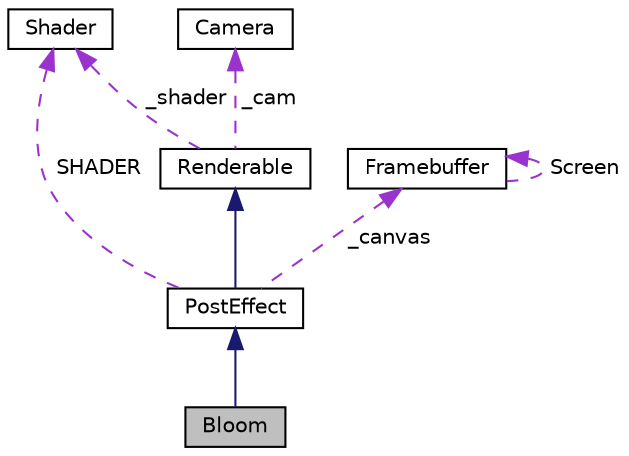 digraph "Bloom"
{
  edge [fontname="Helvetica",fontsize="10",labelfontname="Helvetica",labelfontsize="10"];
  node [fontname="Helvetica",fontsize="10",shape=record];
  Node1 [label="Bloom",height=0.2,width=0.4,color="black", fillcolor="grey75", style="filled", fontcolor="black"];
  Node2 -> Node1 [dir="back",color="midnightblue",fontsize="10",style="solid",fontname="Helvetica"];
  Node2 [label="PostEffect",height=0.2,width=0.4,color="black", fillcolor="white", style="filled",URL="$class_post_effect.html"];
  Node3 -> Node2 [dir="back",color="midnightblue",fontsize="10",style="solid",fontname="Helvetica"];
  Node3 [label="Renderable",height=0.2,width=0.4,color="black", fillcolor="white", style="filled",URL="$class_renderable.html"];
  Node4 -> Node3 [dir="back",color="darkorchid3",fontsize="10",style="dashed",label=" _shader" ,fontname="Helvetica"];
  Node4 [label="Shader",height=0.2,width=0.4,color="black", fillcolor="white", style="filled",URL="$class_shader.html"];
  Node5 -> Node3 [dir="back",color="darkorchid3",fontsize="10",style="dashed",label=" _cam" ,fontname="Helvetica"];
  Node5 [label="Camera",height=0.2,width=0.4,color="black", fillcolor="white", style="filled",URL="$class_camera.html"];
  Node4 -> Node2 [dir="back",color="darkorchid3",fontsize="10",style="dashed",label=" SHADER" ,fontname="Helvetica"];
  Node6 -> Node2 [dir="back",color="darkorchid3",fontsize="10",style="dashed",label=" _canvas" ,fontname="Helvetica"];
  Node6 [label="Framebuffer",height=0.2,width=0.4,color="black", fillcolor="white", style="filled",URL="$class_framebuffer.html"];
  Node6 -> Node6 [dir="back",color="darkorchid3",fontsize="10",style="dashed",label=" Screen" ,fontname="Helvetica"];
}
